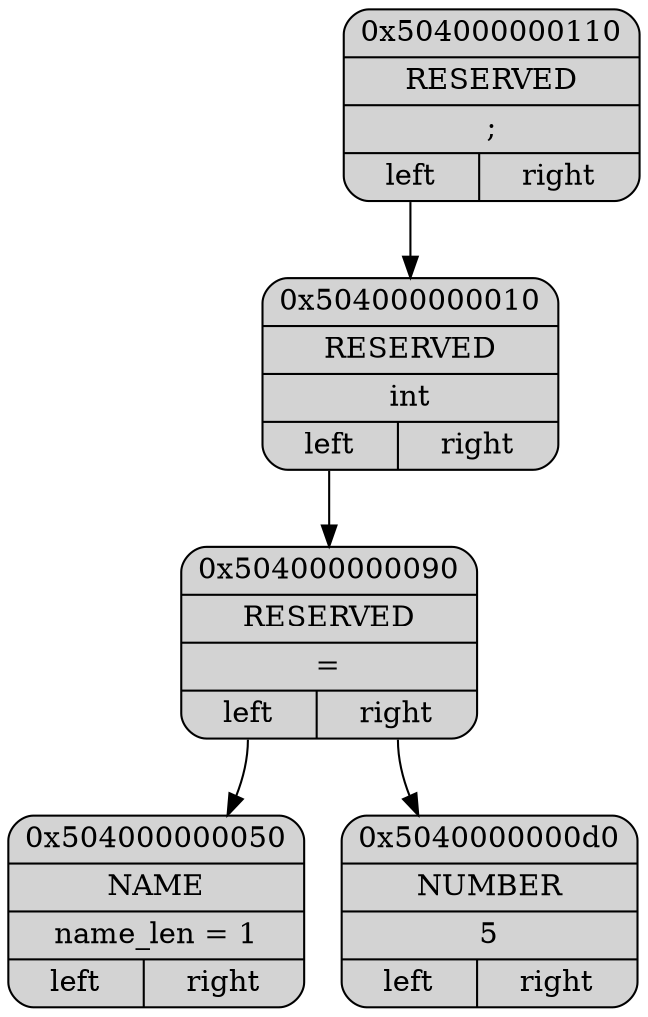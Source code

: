 digraph G
{
node[shape="record", style="rounded, filled"];

p0x504000000110[label = "{ <ptr> 0x504000000110 | <type> RESERVED | <data> ; | { <l>left|<r>right } }"];
p0x504000000010[label = "{ <ptr> 0x504000000010 | <type> RESERVED | <data> int | { <l>left|<r>right } }"];
p0x504000000090[label = "{ <ptr> 0x504000000090 | <type> RESERVED | <data> = | { <l>left|<r>right } }"];
p0x504000000050[label = "{ <ptr> 0x504000000050 | <type> NAME | <data> name_len = 1 | { <l>left|<r>right } }"];
p0x5040000000d0[label = "{ <ptr> 0x5040000000d0 | <type> NUMBER | <data> 5 | { <l>left|<r>right } }"];

p0x504000000110:<l> -> p0x504000000010
p0x504000000010:<l> -> p0x504000000090
p0x504000000090:<l> -> p0x504000000050
p0x504000000090:<r> -> p0x5040000000d0
}
